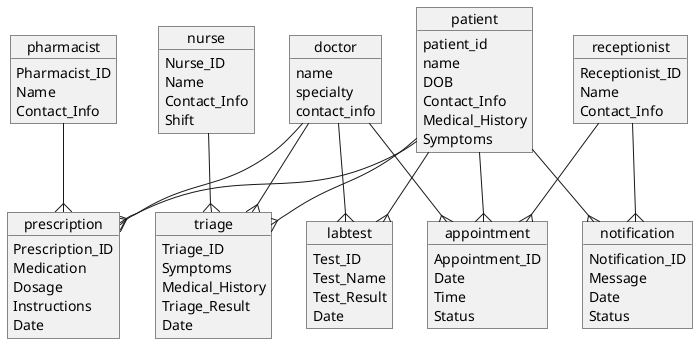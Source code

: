 @startuml
object patient
patient : patient_id
patient : name
patient : DOB
patient : Contact_Info
patient : Medical_History
patient : Symptoms

object doctor
doctor : name
doctor : specialty
doctor : contact_info

object nurse
nurse : Nurse_ID
nurse : Name
nurse : Contact_Info
nurse : Shift

object receptionist
receptionist : Receptionist_ID 
receptionist : Name
receptionist : Contact_Info

object pharmacist
pharmacist : Pharmacist_ID 
pharmacist : Name
pharmacist : Contact_Info

object triage
triage : Triage_ID 
triage : Symptoms
triage : Medical_History
triage : Triage_Result
triage : Date

object appointment
appointment : Appointment_ID 
appointment : Date
appointment : Time
appointment : Status

object prescription
prescription : Prescription_ID 
prescription : Medication
prescription : Dosage
prescription : Instructions
prescription : Date

object labtest
labtest : Test_ID 
labtest : Test_Name
labtest : Test_Result
labtest : Date

object notification
notification : Notification_ID 
notification : Message
notification : Date
notification : Status

patient --{ triage
doctor --{ triage
nurse --{ triage
patient --{ appointment
doctor --{ appointment
receptionist --{ appointment
patient --{ prescription
doctor--{ prescription
pharmacist--{ prescription
patient --{ labtest
doctor --{ labtest
patient --{ notification
receptionist --{ notification
